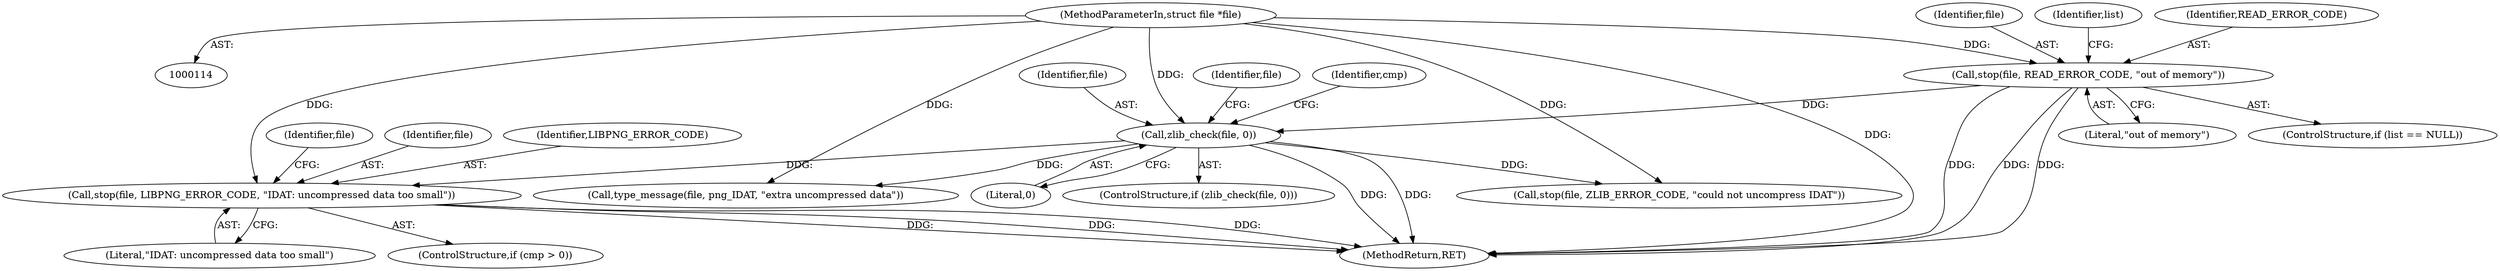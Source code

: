 digraph "0_Android_9d4853418ab2f754c2b63e091c29c5529b8b86ca_171@pointer" {
"1000235" [label="(Call,stop(file, LIBPNG_ERROR_CODE, \"IDAT: uncompressed data too small\"))"];
"1000197" [label="(Call,zlib_check(file, 0))"];
"1000154" [label="(Call,stop(file, READ_ERROR_CODE, \"out of memory\"))"];
"1000115" [label="(MethodParameterIn,struct file *file)"];
"1000155" [label="(Identifier,file)"];
"1000197" [label="(Call,zlib_check(file, 0))"];
"1000292" [label="(Call,stop(file, ZLIB_ERROR_CODE, \"could not uncompress IDAT\"))"];
"1000296" [label="(MethodReturn,RET)"];
"1000157" [label="(Literal,\"out of memory\")"];
"1000204" [label="(Identifier,cmp)"];
"1000235" [label="(Call,stop(file, LIBPNG_ERROR_CODE, \"IDAT: uncompressed data too small\"))"];
"1000237" [label="(Identifier,LIBPNG_ERROR_CODE)"];
"1000198" [label="(Identifier,file)"];
"1000160" [label="(Identifier,list)"];
"1000150" [label="(ControlStructure,if (list == NULL))"];
"1000231" [label="(ControlStructure,if (cmp > 0))"];
"1000241" [label="(Identifier,file)"];
"1000199" [label="(Literal,0)"];
"1000293" [label="(Identifier,file)"];
"1000115" [label="(MethodParameterIn,struct file *file)"];
"1000156" [label="(Identifier,READ_ERROR_CODE)"];
"1000154" [label="(Call,stop(file, READ_ERROR_CODE, \"out of memory\"))"];
"1000238" [label="(Literal,\"IDAT: uncompressed data too small\")"];
"1000226" [label="(Call,type_message(file, png_IDAT, \"extra uncompressed data\"))"];
"1000236" [label="(Identifier,file)"];
"1000196" [label="(ControlStructure,if (zlib_check(file, 0)))"];
"1000235" -> "1000231"  [label="AST: "];
"1000235" -> "1000238"  [label="CFG: "];
"1000236" -> "1000235"  [label="AST: "];
"1000237" -> "1000235"  [label="AST: "];
"1000238" -> "1000235"  [label="AST: "];
"1000241" -> "1000235"  [label="CFG: "];
"1000235" -> "1000296"  [label="DDG: "];
"1000235" -> "1000296"  [label="DDG: "];
"1000235" -> "1000296"  [label="DDG: "];
"1000197" -> "1000235"  [label="DDG: "];
"1000115" -> "1000235"  [label="DDG: "];
"1000197" -> "1000196"  [label="AST: "];
"1000197" -> "1000199"  [label="CFG: "];
"1000198" -> "1000197"  [label="AST: "];
"1000199" -> "1000197"  [label="AST: "];
"1000204" -> "1000197"  [label="CFG: "];
"1000293" -> "1000197"  [label="CFG: "];
"1000197" -> "1000296"  [label="DDG: "];
"1000197" -> "1000296"  [label="DDG: "];
"1000154" -> "1000197"  [label="DDG: "];
"1000115" -> "1000197"  [label="DDG: "];
"1000197" -> "1000226"  [label="DDG: "];
"1000197" -> "1000292"  [label="DDG: "];
"1000154" -> "1000150"  [label="AST: "];
"1000154" -> "1000157"  [label="CFG: "];
"1000155" -> "1000154"  [label="AST: "];
"1000156" -> "1000154"  [label="AST: "];
"1000157" -> "1000154"  [label="AST: "];
"1000160" -> "1000154"  [label="CFG: "];
"1000154" -> "1000296"  [label="DDG: "];
"1000154" -> "1000296"  [label="DDG: "];
"1000154" -> "1000296"  [label="DDG: "];
"1000115" -> "1000154"  [label="DDG: "];
"1000115" -> "1000114"  [label="AST: "];
"1000115" -> "1000296"  [label="DDG: "];
"1000115" -> "1000226"  [label="DDG: "];
"1000115" -> "1000292"  [label="DDG: "];
}

